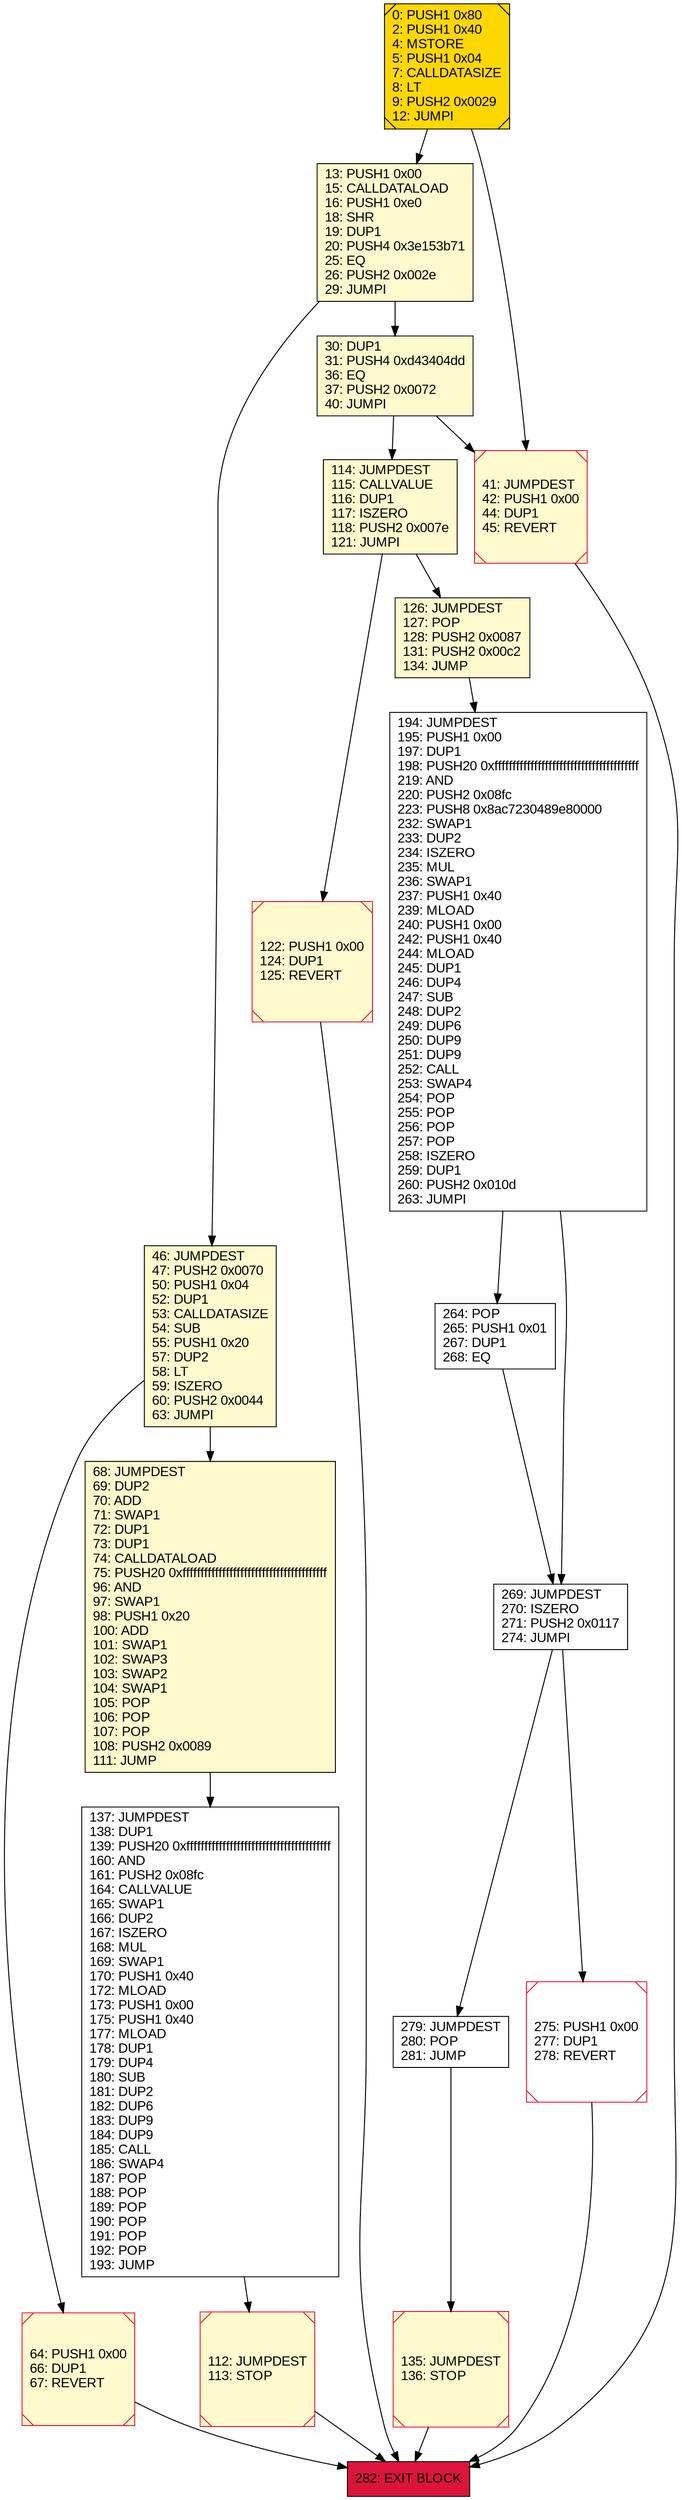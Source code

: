 digraph G {
bgcolor=transparent rankdir=UD;
node [shape=box style=filled color=black fillcolor=white fontname=arial fontcolor=black];
64 [label="64: PUSH1 0x00\l66: DUP1\l67: REVERT\l" fillcolor=lemonchiffon shape=Msquare color=crimson ];
112 [label="112: JUMPDEST\l113: STOP\l" fillcolor=lemonchiffon shape=Msquare color=crimson ];
194 [label="194: JUMPDEST\l195: PUSH1 0x00\l197: DUP1\l198: PUSH20 0xffffffffffffffffffffffffffffffffffffffff\l219: AND\l220: PUSH2 0x08fc\l223: PUSH8 0x8ac7230489e80000\l232: SWAP1\l233: DUP2\l234: ISZERO\l235: MUL\l236: SWAP1\l237: PUSH1 0x40\l239: MLOAD\l240: PUSH1 0x00\l242: PUSH1 0x40\l244: MLOAD\l245: DUP1\l246: DUP4\l247: SUB\l248: DUP2\l249: DUP6\l250: DUP9\l251: DUP9\l252: CALL\l253: SWAP4\l254: POP\l255: POP\l256: POP\l257: POP\l258: ISZERO\l259: DUP1\l260: PUSH2 0x010d\l263: JUMPI\l" ];
30 [label="30: DUP1\l31: PUSH4 0xd43404dd\l36: EQ\l37: PUSH2 0x0072\l40: JUMPI\l" fillcolor=lemonchiffon ];
269 [label="269: JUMPDEST\l270: ISZERO\l271: PUSH2 0x0117\l274: JUMPI\l" ];
13 [label="13: PUSH1 0x00\l15: CALLDATALOAD\l16: PUSH1 0xe0\l18: SHR\l19: DUP1\l20: PUSH4 0x3e153b71\l25: EQ\l26: PUSH2 0x002e\l29: JUMPI\l" fillcolor=lemonchiffon ];
114 [label="114: JUMPDEST\l115: CALLVALUE\l116: DUP1\l117: ISZERO\l118: PUSH2 0x007e\l121: JUMPI\l" fillcolor=lemonchiffon ];
41 [label="41: JUMPDEST\l42: PUSH1 0x00\l44: DUP1\l45: REVERT\l" fillcolor=lemonchiffon shape=Msquare color=crimson ];
46 [label="46: JUMPDEST\l47: PUSH2 0x0070\l50: PUSH1 0x04\l52: DUP1\l53: CALLDATASIZE\l54: SUB\l55: PUSH1 0x20\l57: DUP2\l58: LT\l59: ISZERO\l60: PUSH2 0x0044\l63: JUMPI\l" fillcolor=lemonchiffon ];
264 [label="264: POP\l265: PUSH1 0x01\l267: DUP1\l268: EQ\l" ];
279 [label="279: JUMPDEST\l280: POP\l281: JUMP\l" ];
68 [label="68: JUMPDEST\l69: DUP2\l70: ADD\l71: SWAP1\l72: DUP1\l73: DUP1\l74: CALLDATALOAD\l75: PUSH20 0xffffffffffffffffffffffffffffffffffffffff\l96: AND\l97: SWAP1\l98: PUSH1 0x20\l100: ADD\l101: SWAP1\l102: SWAP3\l103: SWAP2\l104: SWAP1\l105: POP\l106: POP\l107: POP\l108: PUSH2 0x0089\l111: JUMP\l" fillcolor=lemonchiffon ];
275 [label="275: PUSH1 0x00\l277: DUP1\l278: REVERT\l" shape=Msquare color=crimson ];
137 [label="137: JUMPDEST\l138: DUP1\l139: PUSH20 0xffffffffffffffffffffffffffffffffffffffff\l160: AND\l161: PUSH2 0x08fc\l164: CALLVALUE\l165: SWAP1\l166: DUP2\l167: ISZERO\l168: MUL\l169: SWAP1\l170: PUSH1 0x40\l172: MLOAD\l173: PUSH1 0x00\l175: PUSH1 0x40\l177: MLOAD\l178: DUP1\l179: DUP4\l180: SUB\l181: DUP2\l182: DUP6\l183: DUP9\l184: DUP9\l185: CALL\l186: SWAP4\l187: POP\l188: POP\l189: POP\l190: POP\l191: POP\l192: POP\l193: JUMP\l" ];
135 [label="135: JUMPDEST\l136: STOP\l" fillcolor=lemonchiffon shape=Msquare color=crimson ];
282 [label="282: EXIT BLOCK\l" fillcolor=crimson ];
122 [label="122: PUSH1 0x00\l124: DUP1\l125: REVERT\l" fillcolor=lemonchiffon shape=Msquare color=crimson ];
126 [label="126: JUMPDEST\l127: POP\l128: PUSH2 0x0087\l131: PUSH2 0x00c2\l134: JUMP\l" fillcolor=lemonchiffon ];
0 [label="0: PUSH1 0x80\l2: PUSH1 0x40\l4: MSTORE\l5: PUSH1 0x04\l7: CALLDATASIZE\l8: LT\l9: PUSH2 0x0029\l12: JUMPI\l" fillcolor=lemonchiffon shape=Msquare fillcolor=gold ];
122 -> 282;
135 -> 282;
30 -> 41;
30 -> 114;
13 -> 30;
194 -> 269;
114 -> 126;
269 -> 279;
126 -> 194;
269 -> 275;
68 -> 137;
279 -> 135;
13 -> 46;
275 -> 282;
46 -> 64;
114 -> 122;
0 -> 41;
0 -> 13;
41 -> 282;
194 -> 264;
137 -> 112;
264 -> 269;
64 -> 282;
112 -> 282;
46 -> 68;
}
